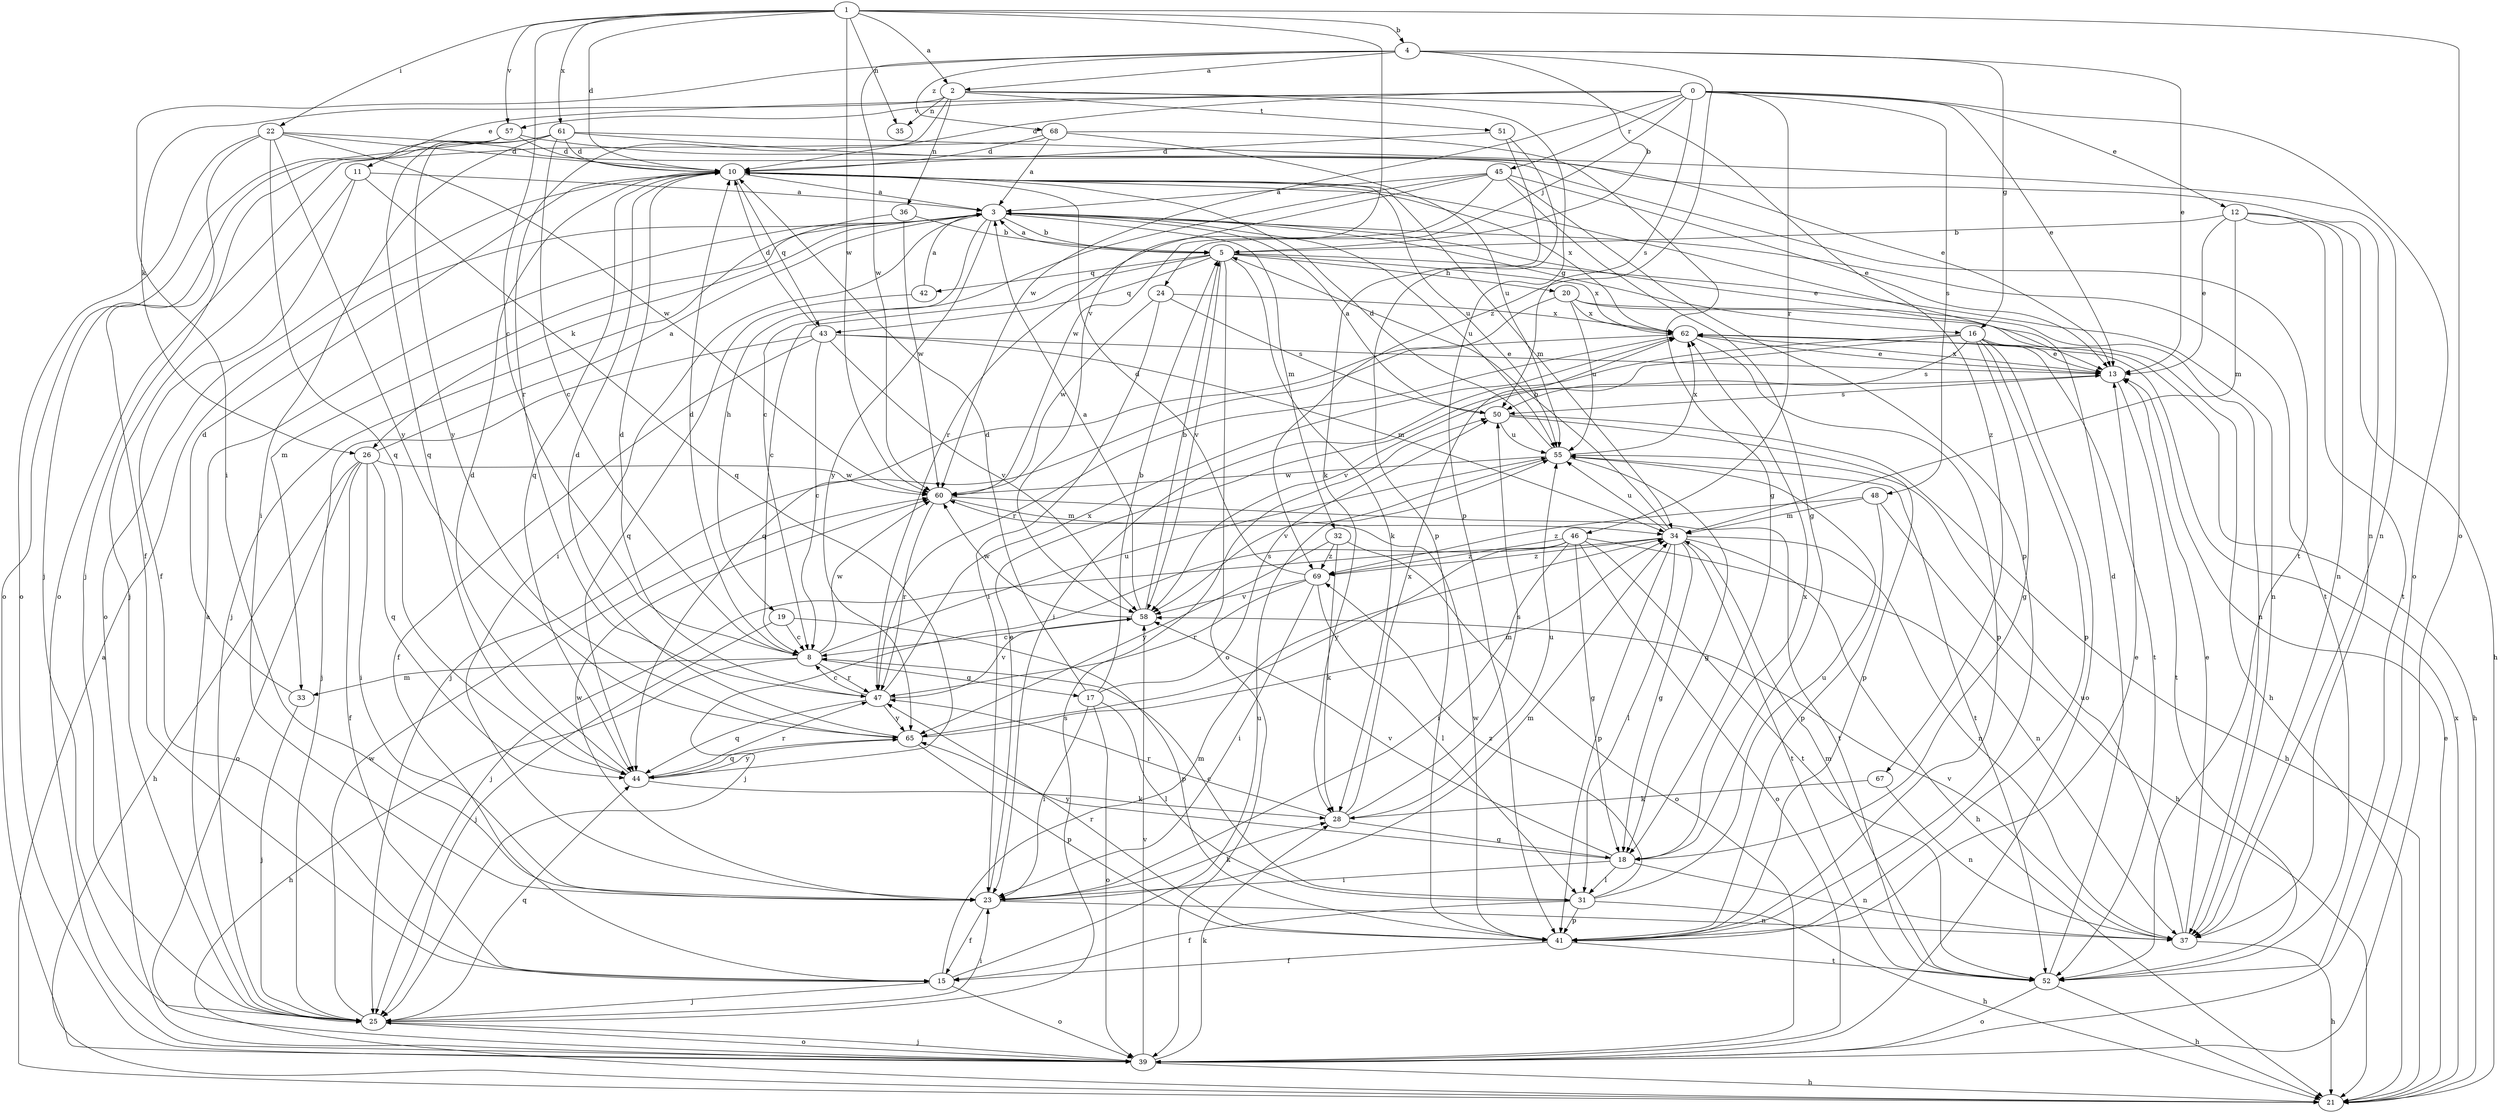 strict digraph  {
0;
1;
2;
3;
4;
5;
8;
10;
11;
12;
13;
15;
16;
17;
18;
19;
20;
21;
22;
23;
24;
25;
26;
28;
31;
32;
33;
34;
35;
36;
37;
39;
41;
42;
43;
44;
45;
46;
47;
48;
50;
51;
52;
55;
57;
58;
60;
61;
62;
65;
67;
68;
69;
0 -> 10  [label=d];
0 -> 11  [label=e];
0 -> 12  [label=e];
0 -> 13  [label=e];
0 -> 24  [label=j];
0 -> 39  [label=o];
0 -> 45  [label=r];
0 -> 46  [label=r];
0 -> 48  [label=s];
0 -> 50  [label=s];
0 -> 57  [label=v];
0 -> 60  [label=w];
1 -> 2  [label=a];
1 -> 4  [label=b];
1 -> 8  [label=c];
1 -> 10  [label=d];
1 -> 22  [label=i];
1 -> 35  [label=n];
1 -> 39  [label=o];
1 -> 57  [label=v];
1 -> 58  [label=v];
1 -> 60  [label=w];
1 -> 61  [label=x];
2 -> 26  [label=k];
2 -> 35  [label=n];
2 -> 36  [label=n];
2 -> 41  [label=p];
2 -> 47  [label=r];
2 -> 51  [label=t];
2 -> 67  [label=z];
3 -> 5  [label=b];
3 -> 13  [label=e];
3 -> 16  [label=g];
3 -> 19  [label=h];
3 -> 23  [label=i];
3 -> 26  [label=k];
3 -> 32  [label=m];
3 -> 33  [label=m];
3 -> 52  [label=t];
3 -> 55  [label=u];
3 -> 65  [label=y];
4 -> 2  [label=a];
4 -> 5  [label=b];
4 -> 13  [label=e];
4 -> 16  [label=g];
4 -> 23  [label=i];
4 -> 60  [label=w];
4 -> 68  [label=z];
4 -> 69  [label=z];
5 -> 3  [label=a];
5 -> 8  [label=c];
5 -> 20  [label=h];
5 -> 28  [label=k];
5 -> 37  [label=n];
5 -> 39  [label=o];
5 -> 42  [label=q];
5 -> 43  [label=q];
5 -> 58  [label=v];
5 -> 62  [label=x];
8 -> 10  [label=d];
8 -> 17  [label=g];
8 -> 21  [label=h];
8 -> 33  [label=m];
8 -> 47  [label=r];
8 -> 55  [label=u];
8 -> 60  [label=w];
10 -> 3  [label=a];
10 -> 34  [label=m];
10 -> 39  [label=o];
10 -> 43  [label=q];
10 -> 44  [label=q];
10 -> 55  [label=u];
10 -> 62  [label=x];
11 -> 3  [label=a];
11 -> 15  [label=f];
11 -> 25  [label=j];
11 -> 44  [label=q];
12 -> 5  [label=b];
12 -> 13  [label=e];
12 -> 21  [label=h];
12 -> 34  [label=m];
12 -> 37  [label=n];
12 -> 52  [label=t];
13 -> 50  [label=s];
13 -> 52  [label=t];
13 -> 62  [label=x];
15 -> 25  [label=j];
15 -> 34  [label=m];
15 -> 39  [label=o];
15 -> 55  [label=u];
16 -> 13  [label=e];
16 -> 18  [label=g];
16 -> 23  [label=i];
16 -> 39  [label=o];
16 -> 41  [label=p];
16 -> 50  [label=s];
16 -> 52  [label=t];
16 -> 58  [label=v];
17 -> 5  [label=b];
17 -> 10  [label=d];
17 -> 23  [label=i];
17 -> 31  [label=l];
17 -> 39  [label=o];
17 -> 50  [label=s];
18 -> 23  [label=i];
18 -> 31  [label=l];
18 -> 37  [label=n];
18 -> 58  [label=v];
18 -> 62  [label=x];
18 -> 65  [label=y];
19 -> 8  [label=c];
19 -> 25  [label=j];
19 -> 41  [label=p];
20 -> 21  [label=h];
20 -> 37  [label=n];
20 -> 44  [label=q];
20 -> 55  [label=u];
20 -> 62  [label=x];
21 -> 3  [label=a];
21 -> 13  [label=e];
21 -> 62  [label=x];
22 -> 10  [label=d];
22 -> 15  [label=f];
22 -> 39  [label=o];
22 -> 44  [label=q];
22 -> 52  [label=t];
22 -> 60  [label=w];
22 -> 65  [label=y];
23 -> 13  [label=e];
23 -> 15  [label=f];
23 -> 28  [label=k];
23 -> 34  [label=m];
23 -> 37  [label=n];
23 -> 60  [label=w];
24 -> 23  [label=i];
24 -> 50  [label=s];
24 -> 60  [label=w];
24 -> 62  [label=x];
25 -> 3  [label=a];
25 -> 23  [label=i];
25 -> 39  [label=o];
25 -> 44  [label=q];
25 -> 50  [label=s];
25 -> 60  [label=w];
26 -> 3  [label=a];
26 -> 15  [label=f];
26 -> 21  [label=h];
26 -> 23  [label=i];
26 -> 39  [label=o];
26 -> 44  [label=q];
26 -> 60  [label=w];
28 -> 18  [label=g];
28 -> 47  [label=r];
28 -> 50  [label=s];
28 -> 55  [label=u];
28 -> 62  [label=x];
31 -> 8  [label=c];
31 -> 15  [label=f];
31 -> 21  [label=h];
31 -> 41  [label=p];
31 -> 55  [label=u];
31 -> 69  [label=z];
32 -> 28  [label=k];
32 -> 39  [label=o];
32 -> 65  [label=y];
32 -> 69  [label=z];
33 -> 10  [label=d];
33 -> 25  [label=j];
34 -> 5  [label=b];
34 -> 18  [label=g];
34 -> 21  [label=h];
34 -> 25  [label=j];
34 -> 31  [label=l];
34 -> 37  [label=n];
34 -> 41  [label=p];
34 -> 52  [label=t];
34 -> 55  [label=u];
34 -> 69  [label=z];
36 -> 5  [label=b];
36 -> 25  [label=j];
36 -> 60  [label=w];
37 -> 13  [label=e];
37 -> 21  [label=h];
37 -> 55  [label=u];
37 -> 58  [label=v];
39 -> 21  [label=h];
39 -> 25  [label=j];
39 -> 28  [label=k];
39 -> 58  [label=v];
41 -> 13  [label=e];
41 -> 15  [label=f];
41 -> 47  [label=r];
41 -> 52  [label=t];
41 -> 60  [label=w];
42 -> 3  [label=a];
42 -> 44  [label=q];
43 -> 8  [label=c];
43 -> 10  [label=d];
43 -> 13  [label=e];
43 -> 15  [label=f];
43 -> 25  [label=j];
43 -> 34  [label=m];
43 -> 58  [label=v];
44 -> 10  [label=d];
44 -> 28  [label=k];
44 -> 47  [label=r];
44 -> 65  [label=y];
45 -> 3  [label=a];
45 -> 8  [label=c];
45 -> 13  [label=e];
45 -> 18  [label=g];
45 -> 41  [label=p];
45 -> 47  [label=r];
45 -> 60  [label=w];
46 -> 18  [label=g];
46 -> 23  [label=i];
46 -> 25  [label=j];
46 -> 37  [label=n];
46 -> 39  [label=o];
46 -> 52  [label=t];
46 -> 65  [label=y];
46 -> 69  [label=z];
47 -> 8  [label=c];
47 -> 10  [label=d];
47 -> 44  [label=q];
47 -> 58  [label=v];
47 -> 62  [label=x];
47 -> 65  [label=y];
48 -> 21  [label=h];
48 -> 34  [label=m];
48 -> 41  [label=p];
48 -> 69  [label=z];
50 -> 3  [label=a];
50 -> 21  [label=h];
50 -> 41  [label=p];
50 -> 55  [label=u];
51 -> 10  [label=d];
51 -> 28  [label=k];
51 -> 41  [label=p];
52 -> 10  [label=d];
52 -> 21  [label=h];
52 -> 34  [label=m];
52 -> 39  [label=o];
55 -> 10  [label=d];
55 -> 18  [label=g];
55 -> 52  [label=t];
55 -> 58  [label=v];
55 -> 60  [label=w];
55 -> 62  [label=x];
57 -> 10  [label=d];
57 -> 25  [label=j];
57 -> 37  [label=n];
57 -> 44  [label=q];
57 -> 65  [label=y];
58 -> 3  [label=a];
58 -> 5  [label=b];
58 -> 8  [label=c];
58 -> 60  [label=w];
60 -> 34  [label=m];
60 -> 47  [label=r];
60 -> 52  [label=t];
61 -> 8  [label=c];
61 -> 10  [label=d];
61 -> 13  [label=e];
61 -> 23  [label=i];
61 -> 25  [label=j];
61 -> 37  [label=n];
61 -> 39  [label=o];
62 -> 13  [label=e];
62 -> 21  [label=h];
62 -> 25  [label=j];
62 -> 41  [label=p];
62 -> 47  [label=r];
65 -> 10  [label=d];
65 -> 34  [label=m];
65 -> 41  [label=p];
65 -> 44  [label=q];
67 -> 28  [label=k];
67 -> 37  [label=n];
68 -> 3  [label=a];
68 -> 10  [label=d];
68 -> 18  [label=g];
68 -> 39  [label=o];
68 -> 55  [label=u];
69 -> 10  [label=d];
69 -> 23  [label=i];
69 -> 31  [label=l];
69 -> 47  [label=r];
69 -> 58  [label=v];
}
